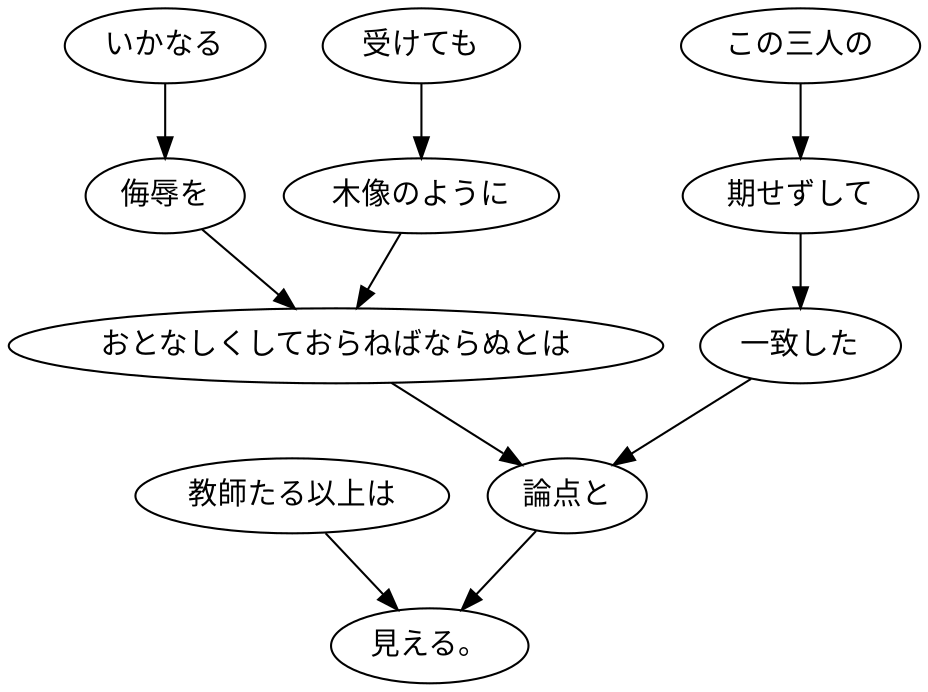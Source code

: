 digraph graph2121 {
	node0 [label="教師たる以上は"];
	node1 [label="いかなる"];
	node2 [label="侮辱を"];
	node3 [label="受けても"];
	node4 [label="木像のように"];
	node5 [label="おとなしくしておらねばならぬとは"];
	node6 [label="この三人の"];
	node7 [label="期せずして"];
	node8 [label="一致した"];
	node9 [label="論点と"];
	node10 [label="見える。"];
	node0 -> node10;
	node1 -> node2;
	node2 -> node5;
	node3 -> node4;
	node4 -> node5;
	node5 -> node9;
	node6 -> node7;
	node7 -> node8;
	node8 -> node9;
	node9 -> node10;
}
